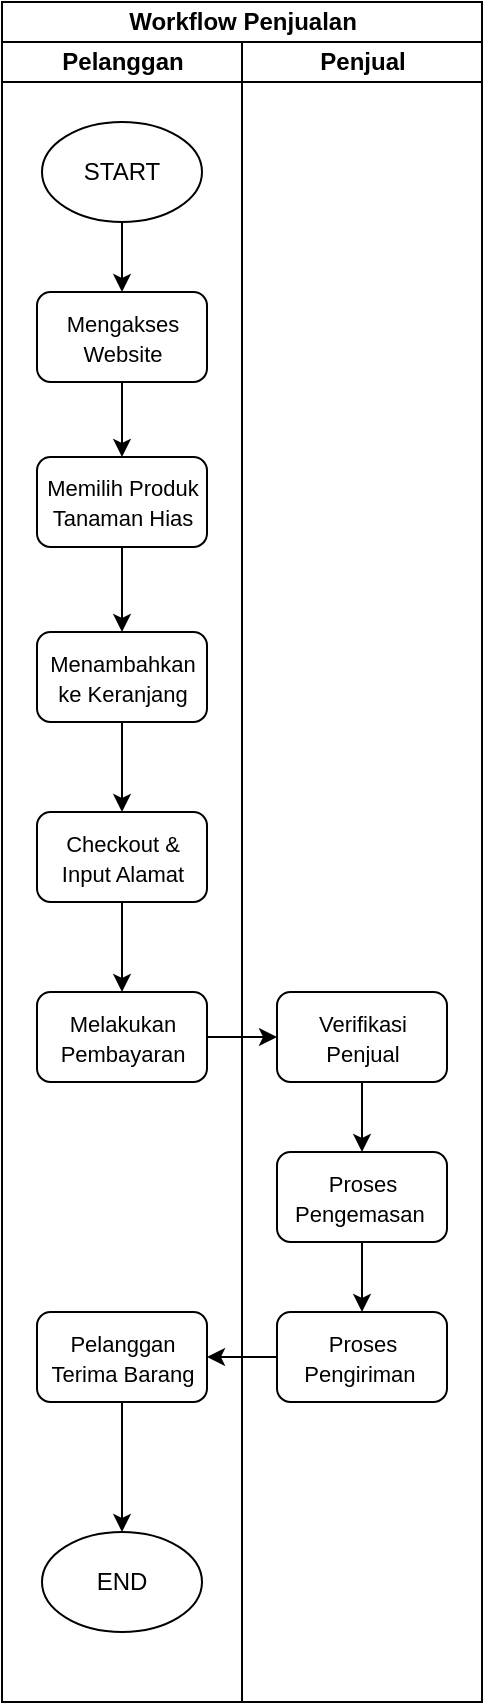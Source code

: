 <mxfile version="26.3.0">
  <diagram name="Page-1" id="W5e96Fal64FUyldFSSKt">
    <mxGraphModel dx="1425" dy="512" grid="1" gridSize="10" guides="1" tooltips="1" connect="1" arrows="1" fold="1" page="1" pageScale="1" pageWidth="827" pageHeight="1169" math="0" shadow="0">
      <root>
        <mxCell id="0" />
        <mxCell id="1" parent="0" />
        <mxCell id="17p4rllL8ngChfZECeuH-1" value="Workflow Penjualan" style="swimlane;childLayout=stackLayout;resizeParent=1;resizeParentMax=0;startSize=20;html=1;" vertex="1" parent="1">
          <mxGeometry x="250.0" y="105" width="240" height="850" as="geometry">
            <mxRectangle x="230.0" y="140" width="60" height="30" as="alternateBounds" />
          </mxGeometry>
        </mxCell>
        <mxCell id="17p4rllL8ngChfZECeuH-2" value="Pelanggan" style="swimlane;startSize=20;html=1;" vertex="1" parent="17p4rllL8ngChfZECeuH-1">
          <mxGeometry y="20" width="120" height="830" as="geometry" />
        </mxCell>
        <mxCell id="17p4rllL8ngChfZECeuH-18" style="edgeStyle=orthogonalEdgeStyle;rounded=0;orthogonalLoop=1;jettySize=auto;html=1;exitX=0.5;exitY=1;exitDx=0;exitDy=0;entryX=0.5;entryY=0;entryDx=0;entryDy=0;" edge="1" parent="17p4rllL8ngChfZECeuH-2" source="17p4rllL8ngChfZECeuH-6" target="17p4rllL8ngChfZECeuH-7">
          <mxGeometry relative="1" as="geometry" />
        </mxCell>
        <mxCell id="17p4rllL8ngChfZECeuH-6" value="START" style="ellipse;whiteSpace=wrap;html=1;" vertex="1" parent="17p4rllL8ngChfZECeuH-2">
          <mxGeometry x="20" y="40" width="80" height="50" as="geometry" />
        </mxCell>
        <mxCell id="17p4rllL8ngChfZECeuH-19" style="edgeStyle=orthogonalEdgeStyle;rounded=0;orthogonalLoop=1;jettySize=auto;html=1;exitX=0.5;exitY=1;exitDx=0;exitDy=0;entryX=0.5;entryY=0;entryDx=0;entryDy=0;" edge="1" parent="17p4rllL8ngChfZECeuH-2" source="17p4rllL8ngChfZECeuH-7" target="17p4rllL8ngChfZECeuH-8">
          <mxGeometry relative="1" as="geometry" />
        </mxCell>
        <mxCell id="17p4rllL8ngChfZECeuH-7" value="&lt;font style=&quot;font-size: 11px;&quot;&gt;Mengakses Website&lt;/font&gt;" style="rounded=1;whiteSpace=wrap;html=1;" vertex="1" parent="17p4rllL8ngChfZECeuH-2">
          <mxGeometry x="17.5" y="125" width="85" height="45" as="geometry" />
        </mxCell>
        <mxCell id="17p4rllL8ngChfZECeuH-20" style="edgeStyle=orthogonalEdgeStyle;rounded=0;orthogonalLoop=1;jettySize=auto;html=1;exitX=0.5;exitY=1;exitDx=0;exitDy=0;" edge="1" parent="17p4rllL8ngChfZECeuH-2" source="17p4rllL8ngChfZECeuH-8" target="17p4rllL8ngChfZECeuH-9">
          <mxGeometry relative="1" as="geometry" />
        </mxCell>
        <mxCell id="17p4rllL8ngChfZECeuH-8" value="&lt;font style=&quot;font-size: 11px;&quot;&gt;Memilih Produk Tanaman Hias&lt;/font&gt;" style="rounded=1;whiteSpace=wrap;html=1;" vertex="1" parent="17p4rllL8ngChfZECeuH-2">
          <mxGeometry x="17.5" y="207.5" width="85" height="45" as="geometry" />
        </mxCell>
        <mxCell id="17p4rllL8ngChfZECeuH-21" style="edgeStyle=orthogonalEdgeStyle;rounded=0;orthogonalLoop=1;jettySize=auto;html=1;exitX=0.5;exitY=1;exitDx=0;exitDy=0;entryX=0.5;entryY=0;entryDx=0;entryDy=0;" edge="1" parent="17p4rllL8ngChfZECeuH-2" source="17p4rllL8ngChfZECeuH-9" target="17p4rllL8ngChfZECeuH-10">
          <mxGeometry relative="1" as="geometry" />
        </mxCell>
        <mxCell id="17p4rllL8ngChfZECeuH-9" value="&lt;font style=&quot;font-size: 11px;&quot;&gt;Menambahkan ke Keranjang&lt;/font&gt;" style="rounded=1;whiteSpace=wrap;html=1;" vertex="1" parent="17p4rllL8ngChfZECeuH-2">
          <mxGeometry x="17.5" y="295" width="85" height="45" as="geometry" />
        </mxCell>
        <mxCell id="17p4rllL8ngChfZECeuH-22" style="edgeStyle=orthogonalEdgeStyle;rounded=0;orthogonalLoop=1;jettySize=auto;html=1;exitX=0.5;exitY=1;exitDx=0;exitDy=0;entryX=0.5;entryY=0;entryDx=0;entryDy=0;" edge="1" parent="17p4rllL8ngChfZECeuH-2" source="17p4rllL8ngChfZECeuH-10" target="17p4rllL8ngChfZECeuH-12">
          <mxGeometry relative="1" as="geometry" />
        </mxCell>
        <mxCell id="17p4rllL8ngChfZECeuH-10" value="&lt;font style=&quot;font-size: 11px;&quot;&gt;Checkout &amp;amp; Input Alamat&lt;/font&gt;" style="rounded=1;whiteSpace=wrap;html=1;" vertex="1" parent="17p4rllL8ngChfZECeuH-2">
          <mxGeometry x="17.5" y="385" width="85" height="45" as="geometry" />
        </mxCell>
        <mxCell id="17p4rllL8ngChfZECeuH-12" value="&lt;font style=&quot;font-size: 11px;&quot;&gt;Melakukan Pembayaran&lt;/font&gt;" style="rounded=1;whiteSpace=wrap;html=1;" vertex="1" parent="17p4rllL8ngChfZECeuH-2">
          <mxGeometry x="17.5" y="475" width="85" height="45" as="geometry" />
        </mxCell>
        <mxCell id="17p4rllL8ngChfZECeuH-27" style="edgeStyle=orthogonalEdgeStyle;rounded=0;orthogonalLoop=1;jettySize=auto;html=1;exitX=0.5;exitY=1;exitDx=0;exitDy=0;entryX=0.5;entryY=0;entryDx=0;entryDy=0;" edge="1" parent="17p4rllL8ngChfZECeuH-2" source="17p4rllL8ngChfZECeuH-16" target="17p4rllL8ngChfZECeuH-17">
          <mxGeometry relative="1" as="geometry" />
        </mxCell>
        <mxCell id="17p4rllL8ngChfZECeuH-16" value="&lt;font style=&quot;font-size: 11px;&quot;&gt;Pelanggan Terima Barang&lt;/font&gt;" style="rounded=1;whiteSpace=wrap;html=1;" vertex="1" parent="17p4rllL8ngChfZECeuH-2">
          <mxGeometry x="17.5" y="635" width="85" height="45" as="geometry" />
        </mxCell>
        <mxCell id="17p4rllL8ngChfZECeuH-17" value="END" style="ellipse;whiteSpace=wrap;html=1;" vertex="1" parent="17p4rllL8ngChfZECeuH-2">
          <mxGeometry x="20" y="745" width="80" height="50" as="geometry" />
        </mxCell>
        <mxCell id="17p4rllL8ngChfZECeuH-3" value="Penjual" style="swimlane;startSize=20;html=1;" vertex="1" parent="17p4rllL8ngChfZECeuH-1">
          <mxGeometry x="120" y="20" width="120" height="830" as="geometry" />
        </mxCell>
        <mxCell id="17p4rllL8ngChfZECeuH-24" style="edgeStyle=orthogonalEdgeStyle;rounded=0;orthogonalLoop=1;jettySize=auto;html=1;exitX=0.5;exitY=1;exitDx=0;exitDy=0;entryX=0.5;entryY=0;entryDx=0;entryDy=0;" edge="1" parent="17p4rllL8ngChfZECeuH-3" source="17p4rllL8ngChfZECeuH-13" target="17p4rllL8ngChfZECeuH-14">
          <mxGeometry relative="1" as="geometry" />
        </mxCell>
        <mxCell id="17p4rllL8ngChfZECeuH-13" value="&lt;font style=&quot;font-size: 11px;&quot;&gt;Verifikasi Penjual&lt;/font&gt;" style="rounded=1;whiteSpace=wrap;html=1;" vertex="1" parent="17p4rllL8ngChfZECeuH-3">
          <mxGeometry x="17.5" y="475" width="85" height="45" as="geometry" />
        </mxCell>
        <mxCell id="17p4rllL8ngChfZECeuH-25" style="edgeStyle=orthogonalEdgeStyle;rounded=0;orthogonalLoop=1;jettySize=auto;html=1;exitX=0.5;exitY=1;exitDx=0;exitDy=0;entryX=0.5;entryY=0;entryDx=0;entryDy=0;" edge="1" parent="17p4rllL8ngChfZECeuH-3" source="17p4rllL8ngChfZECeuH-14" target="17p4rllL8ngChfZECeuH-15">
          <mxGeometry relative="1" as="geometry" />
        </mxCell>
        <mxCell id="17p4rllL8ngChfZECeuH-14" value="&lt;font style=&quot;font-size: 11px;&quot;&gt;Proses Pengemasan&amp;nbsp;&lt;/font&gt;" style="rounded=1;whiteSpace=wrap;html=1;" vertex="1" parent="17p4rllL8ngChfZECeuH-3">
          <mxGeometry x="17.5" y="555" width="85" height="45" as="geometry" />
        </mxCell>
        <mxCell id="17p4rllL8ngChfZECeuH-15" value="&lt;font style=&quot;font-size: 11px;&quot;&gt;Proses Pengiriman&amp;nbsp;&lt;/font&gt;" style="rounded=1;whiteSpace=wrap;html=1;" vertex="1" parent="17p4rllL8ngChfZECeuH-3">
          <mxGeometry x="17.5" y="635" width="85" height="45" as="geometry" />
        </mxCell>
        <mxCell id="17p4rllL8ngChfZECeuH-23" style="edgeStyle=orthogonalEdgeStyle;rounded=0;orthogonalLoop=1;jettySize=auto;html=1;exitX=1;exitY=0.5;exitDx=0;exitDy=0;entryX=0;entryY=0.5;entryDx=0;entryDy=0;" edge="1" parent="17p4rllL8ngChfZECeuH-1" source="17p4rllL8ngChfZECeuH-12" target="17p4rllL8ngChfZECeuH-13">
          <mxGeometry relative="1" as="geometry" />
        </mxCell>
        <mxCell id="17p4rllL8ngChfZECeuH-26" style="edgeStyle=orthogonalEdgeStyle;rounded=0;orthogonalLoop=1;jettySize=auto;html=1;exitX=0;exitY=0.5;exitDx=0;exitDy=0;entryX=1;entryY=0.5;entryDx=0;entryDy=0;" edge="1" parent="17p4rllL8ngChfZECeuH-1" source="17p4rllL8ngChfZECeuH-15" target="17p4rllL8ngChfZECeuH-16">
          <mxGeometry relative="1" as="geometry" />
        </mxCell>
      </root>
    </mxGraphModel>
  </diagram>
</mxfile>
